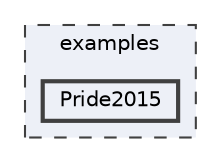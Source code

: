 digraph "/home/runner/work/FastLED/FastLED/examples/Pride2015"
{
 // INTERACTIVE_SVG=YES
 // LATEX_PDF_SIZE
  bgcolor="transparent";
  edge [fontname=Helvetica,fontsize=10,labelfontname=Helvetica,labelfontsize=10];
  node [fontname=Helvetica,fontsize=10,shape=box,height=0.2,width=0.4];
  compound=true
  subgraph clusterdir_d28a4824dc47e487b107a5db32ef43c4 {
    graph [ bgcolor="#edf0f7", pencolor="grey25", label="examples", fontname=Helvetica,fontsize=10 style="filled,dashed", URL="dir_d28a4824dc47e487b107a5db32ef43c4.html",tooltip=""]
  dir_bc4d95d9770613841270f2596aa32b25 [label="Pride2015", fillcolor="#edf0f7", color="grey25", style="filled,bold", URL="dir_bc4d95d9770613841270f2596aa32b25.html",tooltip=""];
  }
}
